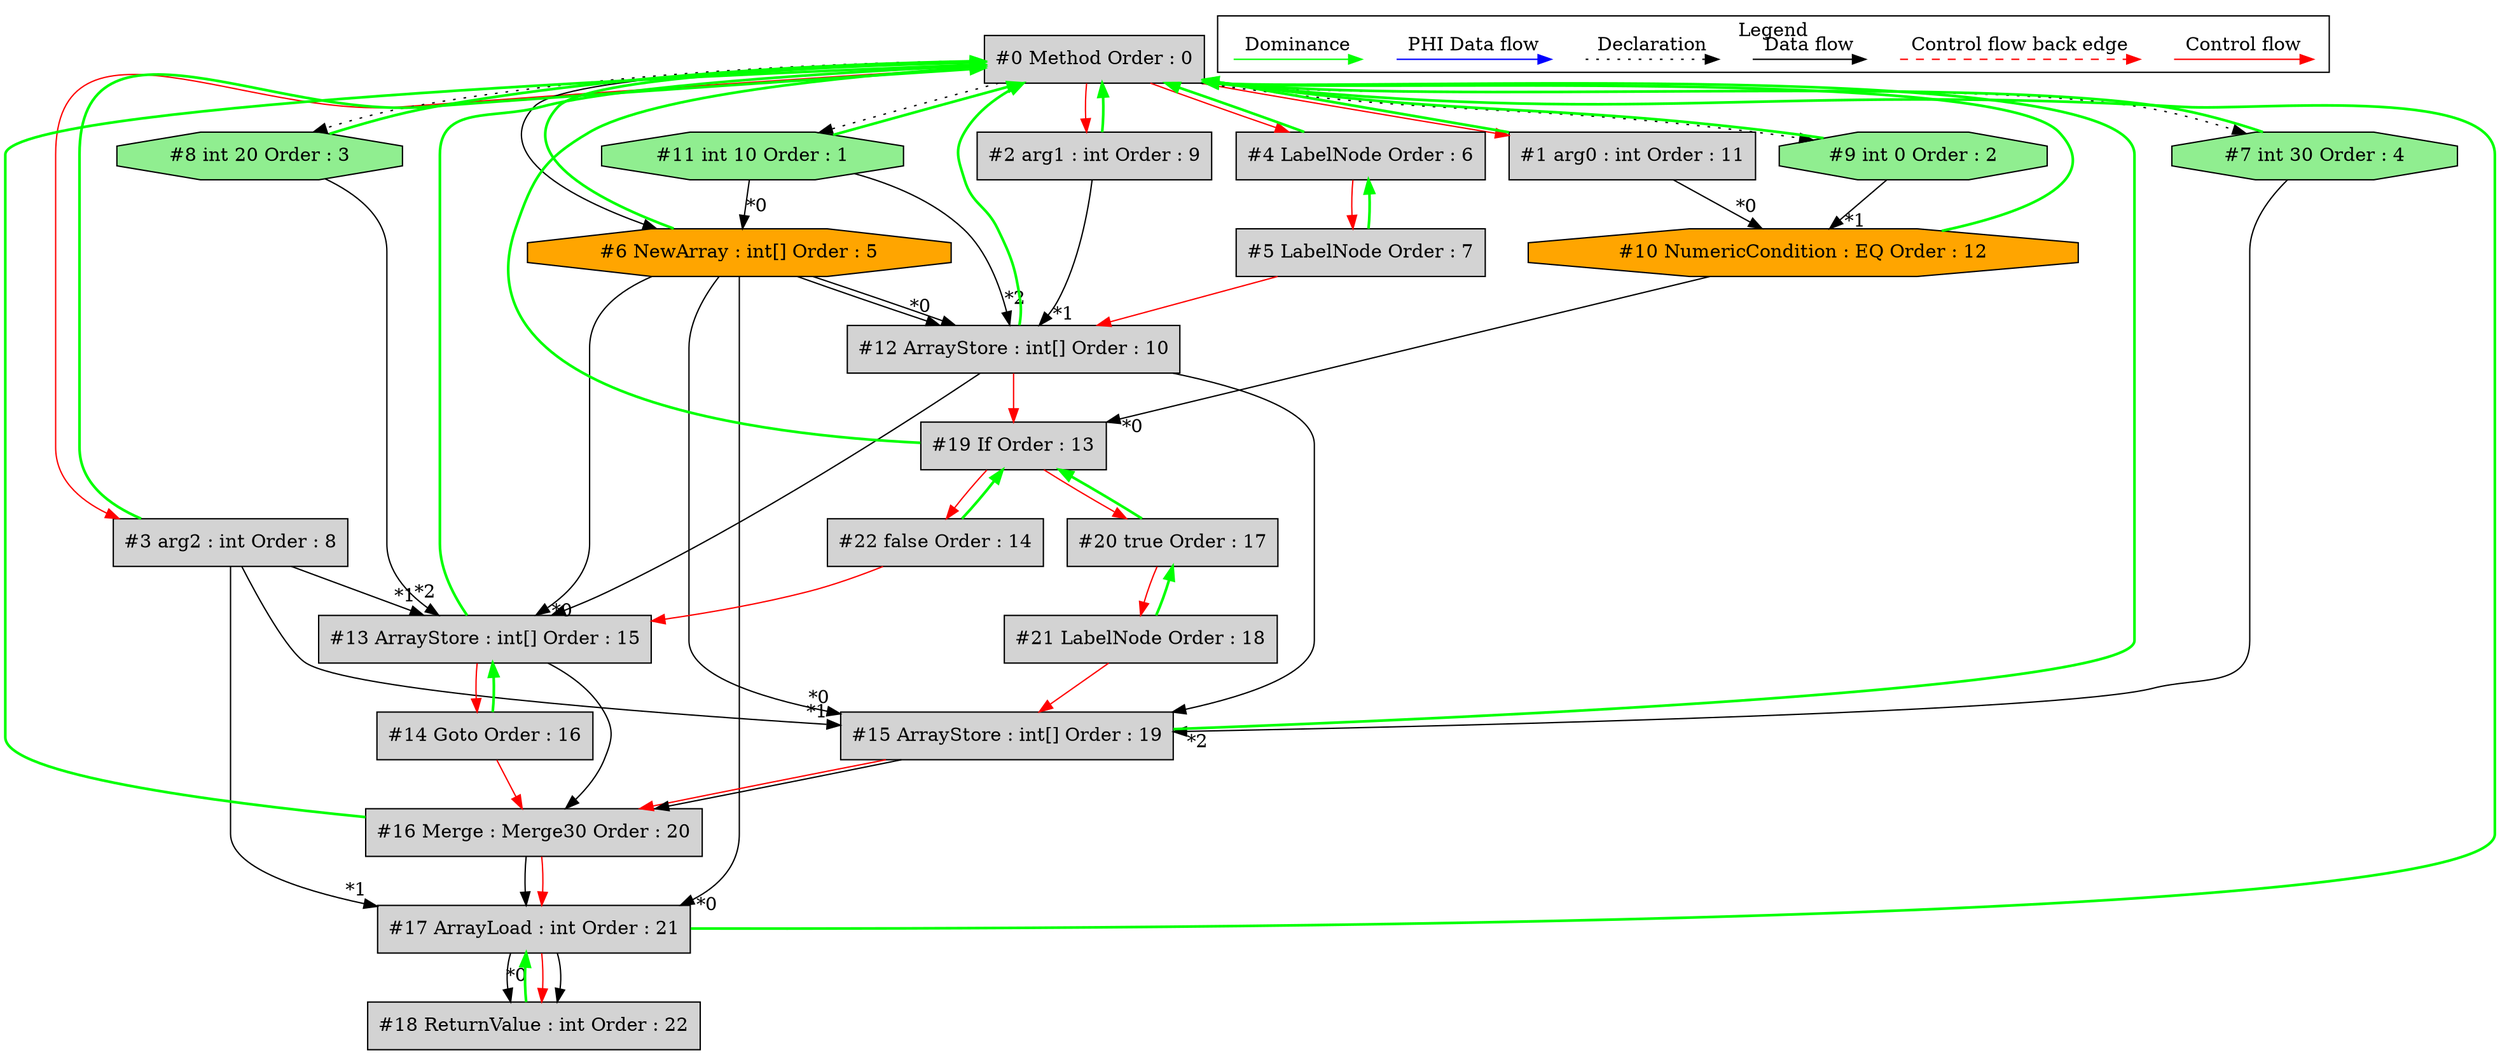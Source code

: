 digraph debugoutput {
 node0[label="#0 Method Order : 0",shape=box, fillcolor=lightgrey, style=filled];
 node1[label="#1 arg0 : int Order : 11",shape=box, fillcolor=lightgrey, style=filled];
 node1 -> node0[dir="forward" color="green" penwidth="2"];
 node0 -> node1[labeldistance=2, color=red, fontcolor=red];
 node2[label="#2 arg1 : int Order : 9",shape=box, fillcolor=lightgrey, style=filled];
 node2 -> node0[dir="forward" color="green" penwidth="2"];
 node0 -> node2[labeldistance=2, color=red, fontcolor=red];
 node3[label="#3 arg2 : int Order : 8",shape=box, fillcolor=lightgrey, style=filled];
 node3 -> node0[dir="forward" color="green" penwidth="2"];
 node0 -> node3[labeldistance=2, color=red, fontcolor=red];
 node4[label="#4 LabelNode Order : 6",shape=box, fillcolor=lightgrey, style=filled];
 node4 -> node0[dir="forward" color="green" penwidth="2"];
 node0 -> node4[labeldistance=2, color=red, fontcolor=red];
 node5[label="#5 LabelNode Order : 7",shape=box, fillcolor=lightgrey, style=filled];
 node5 -> node4[dir="forward" color="green" penwidth="2"];
 node4 -> node5[labeldistance=2, color=red, fontcolor=red];
 node6[label="#6 NewArray : int[] Order : 5",shape=octagon, fillcolor=orange, style=filled];
 node6 -> node0[dir="forward" color="green" penwidth="2"];
 node11 -> node6[headlabel="*0", labeldistance=2];
 node0 -> node6;
 node7[label="#7 int 30 Order : 4",shape=octagon, fillcolor=lightgreen, style=filled];
 node7 -> node0[dir="forward" color="green" penwidth="2"];
 node0 -> node7[style=dotted];
 node8[label="#8 int 20 Order : 3",shape=octagon, fillcolor=lightgreen, style=filled];
 node8 -> node0[dir="forward" color="green" penwidth="2"];
 node0 -> node8[style=dotted];
 node9[label="#9 int 0 Order : 2",shape=octagon, fillcolor=lightgreen, style=filled];
 node9 -> node0[dir="forward" color="green" penwidth="2"];
 node0 -> node9[style=dotted];
 node10[label="#10 NumericCondition : EQ Order : 12",shape=octagon, fillcolor=orange, style=filled];
 node10 -> node0[dir="forward" color="green" penwidth="2"];
 node1 -> node10[headlabel="*0", labeldistance=2];
 node9 -> node10[headlabel="*1", labeldistance=2];
 node11[label="#11 int 10 Order : 1",shape=octagon, fillcolor=lightgreen, style=filled];
 node11 -> node0[dir="forward" color="green" penwidth="2"];
 node0 -> node11[style=dotted];
 node12[label="#12 ArrayStore : int[] Order : 10",shape=box, fillcolor=lightgrey, style=filled];
 node12 -> node0[dir="forward" color="green" penwidth="2"];
 node6 -> node12[headlabel="*0", labeldistance=2];
 node2 -> node12[headlabel="*1", labeldistance=2];
 node11 -> node12[headlabel="*2", labeldistance=2];
 node6 -> node12;
 node5 -> node12[labeldistance=2, color=red, fontcolor=red];
 node13[label="#13 ArrayStore : int[] Order : 15",shape=box, fillcolor=lightgrey, style=filled];
 node13 -> node0[dir="forward" color="green" penwidth="2"];
 node6 -> node13[headlabel="*0", labeldistance=2];
 node3 -> node13[headlabel="*1", labeldistance=2];
 node8 -> node13[headlabel="*2", labeldistance=2];
 node12 -> node13;
 node22 -> node13[labeldistance=2, color=red, fontcolor=red];
 node14[label="#14 Goto Order : 16",shape=box, fillcolor=lightgrey, style=filled];
 node14 -> node13[dir="forward" color="green" penwidth="2"];
 node13 -> node14[labeldistance=2, color=red, fontcolor=red];
 node15[label="#15 ArrayStore : int[] Order : 19",shape=box, fillcolor=lightgrey, style=filled];
 node15 -> node0[dir="forward" color="green" penwidth="2"];
 node6 -> node15[headlabel="*0", labeldistance=2];
 node3 -> node15[headlabel="*1", labeldistance=2];
 node7 -> node15[headlabel="*2", labeldistance=2];
 node12 -> node15;
 node21 -> node15[labeldistance=2, color=red, fontcolor=red];
 node16[label="#16 Merge : Merge30 Order : 20",shape=box, fillcolor=lightgrey, style=filled];
 node16 -> node0[dir="forward" color="green" penwidth="2"];
 node14 -> node16[labeldistance=2, color=red, fontcolor=red];
 node15 -> node16[labeldistance=2, color=red, fontcolor=red];
 node13 -> node16;
 node15 -> node16;
 node17[label="#17 ArrayLoad : int Order : 21",shape=box, fillcolor=lightgrey, style=filled];
 node17 -> node0[dir="forward" color="green" penwidth="2"];
 node6 -> node17[headlabel="*0", labeldistance=2];
 node3 -> node17[headlabel="*1", labeldistance=2];
 node16 -> node17;
 node16 -> node17[labeldistance=2, color=red, fontcolor=red];
 node18[label="#18 ReturnValue : int Order : 22",shape=box, fillcolor=lightgrey, style=filled];
 node18 -> node17[dir="forward" color="green" penwidth="2"];
 node17 -> node18[headlabel="*0", labeldistance=2];
 node17 -> node18[labeldistance=2, color=red, fontcolor=red];
 node17 -> node18;
 node19[label="#19 If Order : 13",shape=box, fillcolor=lightgrey, style=filled];
 node19 -> node0[dir="forward" color="green" penwidth="2"];
 node10 -> node19[headlabel="*0", labeldistance=2];
 node12 -> node19[labeldistance=2, color=red, fontcolor=red];
 node20[label="#20 true Order : 17",shape=box, fillcolor=lightgrey, style=filled];
 node20 -> node19[dir="forward" color="green" penwidth="2"];
 node19 -> node20[labeldistance=2, color=red, fontcolor=red];
 node21[label="#21 LabelNode Order : 18",shape=box, fillcolor=lightgrey, style=filled];
 node21 -> node20[dir="forward" color="green" penwidth="2"];
 node20 -> node21[labeldistance=2, color=red, fontcolor=red];
 node22[label="#22 false Order : 14",shape=box, fillcolor=lightgrey, style=filled];
 node22 -> node19[dir="forward" color="green" penwidth="2"];
 node19 -> node22[labeldistance=2, color=red, fontcolor=red];
 subgraph cluster_000 {
  label = "Legend";
  node [shape=point]
  {
   rank=same;
   c0 [style = invis];
   c1 [style = invis];
   c2 [style = invis];
   c3 [style = invis];
   d0 [style = invis];
   d1 [style = invis];
   d2 [style = invis];
   d3 [style = invis];
   d4 [style = invis];
   d5 [style = invis];
   d6 [style = invis];
   d7 [style = invis];
  }
  c0 -> c1 [label="Control flow", style=solid, color=red]
  c2 -> c3 [label="Control flow back edge", style=dashed, color=red]
  d0 -> d1 [label="Data flow"]
  d2 -> d3 [label="Declaration", style=dotted]
  d4 -> d5 [label="PHI Data flow", color=blue]
  d6 -> d7 [label="Dominance", color=green]
 }

}
